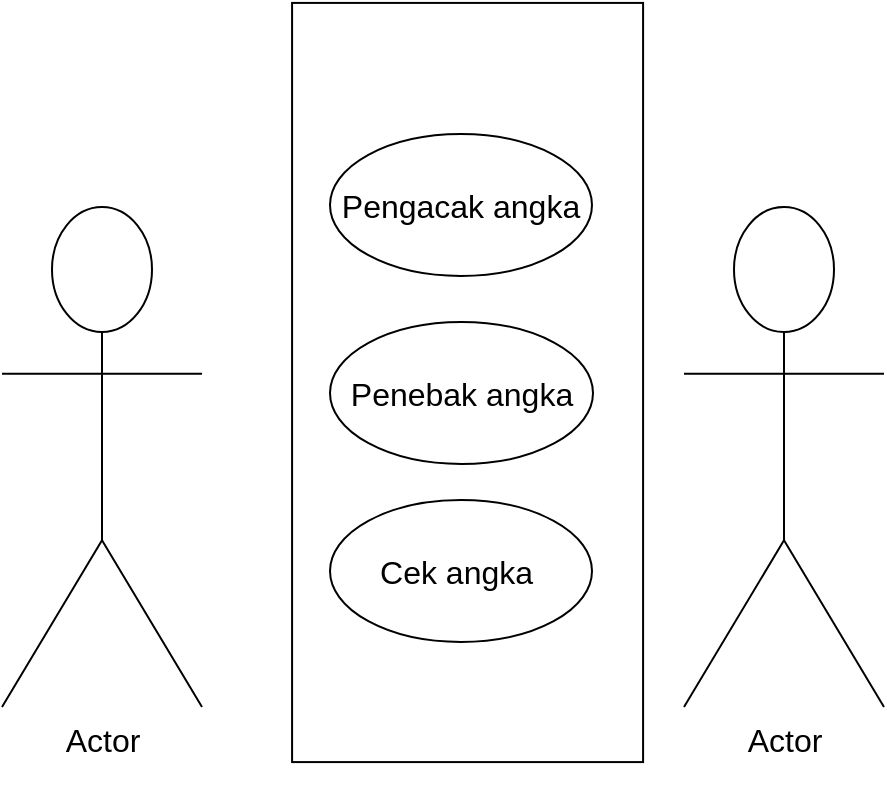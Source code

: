 <mxfile version="21.6.9" type="github">
  <diagram name="Halaman-1" id="-m2CmOiKKcTFjClm1BdW">
    <mxGraphModel dx="402" dy="1672" grid="0" gridSize="10" guides="1" tooltips="1" connect="1" arrows="1" fold="1" page="0" pageScale="1" pageWidth="827" pageHeight="1169" math="0" shadow="0">
      <root>
        <mxCell id="0" />
        <mxCell id="1" parent="0" />
        <mxCell id="Hg_7TfTo_1rYTSMWxhC5-2" value="" style="rounded=0;whiteSpace=wrap;html=1;fontSize=16;rotation=90;movable=0;resizable=0;rotatable=0;deletable=0;editable=0;locked=1;connectable=0;" vertex="1" parent="1">
          <mxGeometry x="99" y="33.5" width="379.58" height="175.5" as="geometry" />
        </mxCell>
        <mxCell id="Hg_7TfTo_1rYTSMWxhC5-3" value="Actor" style="shape=umlActor;verticalLabelPosition=bottom;verticalAlign=top;html=1;outlineConnect=0;fontSize=16;movable=1;resizable=1;rotatable=1;deletable=1;editable=1;locked=0;connectable=1;" vertex="1" parent="1">
          <mxGeometry x="56" y="33.5" width="100" height="250" as="geometry" />
        </mxCell>
        <mxCell id="Hg_7TfTo_1rYTSMWxhC5-6" value="Actor" style="shape=umlActor;verticalLabelPosition=bottom;verticalAlign=top;html=1;outlineConnect=0;fontSize=16;" vertex="1" parent="1">
          <mxGeometry x="397" y="33.5" width="100" height="250" as="geometry" />
        </mxCell>
        <mxCell id="Hg_7TfTo_1rYTSMWxhC5-13" value="Pengacak angka" style="ellipse;whiteSpace=wrap;html=1;fontSize=16;movable=0;resizable=0;rotatable=0;deletable=0;editable=0;locked=1;connectable=0;" vertex="1" parent="1">
          <mxGeometry x="220" y="-3" width="131" height="71" as="geometry" />
        </mxCell>
        <mxCell id="Hg_7TfTo_1rYTSMWxhC5-15" value="Penebak angka" style="ellipse;whiteSpace=wrap;html=1;fontSize=16;direction=west;movable=0;resizable=0;rotatable=0;deletable=0;editable=0;locked=1;connectable=0;" vertex="1" parent="1">
          <mxGeometry x="220" y="91" width="131.5" height="71" as="geometry" />
        </mxCell>
        <mxCell id="Hg_7TfTo_1rYTSMWxhC5-16" style="edgeStyle=none;curved=1;rounded=0;orthogonalLoop=1;jettySize=auto;html=1;exitX=1;exitY=0.5;exitDx=0;exitDy=0;fontSize=12;startSize=8;endSize=8;" edge="1" parent="1" source="Hg_7TfTo_1rYTSMWxhC5-2" target="Hg_7TfTo_1rYTSMWxhC5-2">
          <mxGeometry relative="1" as="geometry" />
        </mxCell>
        <mxCell id="Hg_7TfTo_1rYTSMWxhC5-14" value="Cek angka&amp;nbsp;" style="ellipse;whiteSpace=wrap;html=1;fontSize=16;movable=0;resizable=0;rotatable=0;deletable=0;editable=0;locked=1;connectable=0;" vertex="1" parent="1">
          <mxGeometry x="220" y="180" width="131" height="71" as="geometry" />
        </mxCell>
      </root>
    </mxGraphModel>
  </diagram>
</mxfile>
